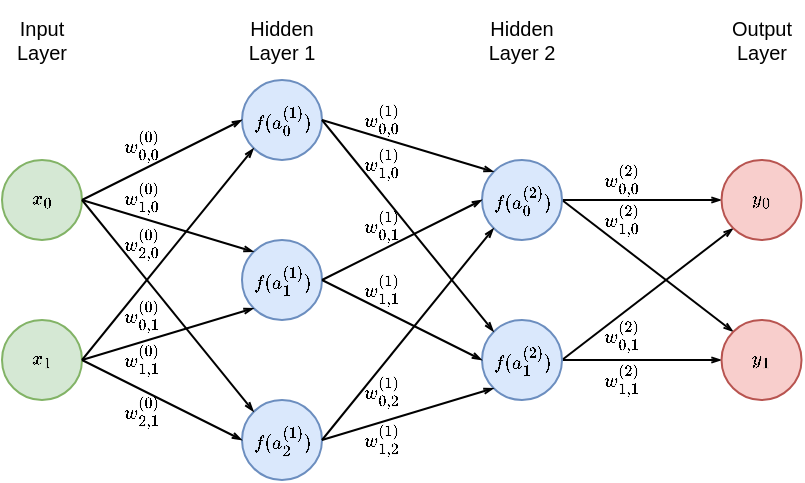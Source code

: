 <mxfile version="12.2.7" type="device" pages="1"><diagram id="kJ30bE3tV9oU-69FNDWV" name="Page-1"><mxGraphModel dx="868" dy="401" grid="1" gridSize="10" guides="1" tooltips="1" connect="1" arrows="1" fold="1" page="1" pageScale="1" pageWidth="600" pageHeight="320" math="1" shadow="0"><root><mxCell id="0"/><mxCell id="1" parent="0"/><mxCell id="19spOxMA0tif2td_RBDZ-55" value="$$w_{2,0}^{(0)}&lt;br&gt;$$" style="text;html=1;strokeColor=none;fillColor=none;align=center;verticalAlign=middle;whiteSpace=wrap;rounded=0;fontSize=8;" parent="1" vertex="1"><mxGeometry x="160" y="152" width="20" height="20" as="geometry"/></mxCell><mxCell id="19spOxMA0tif2td_RBDZ-56" value="Hidden Layer 1" style="text;html=1;strokeColor=none;fillColor=none;align=center;verticalAlign=middle;whiteSpace=wrap;rounded=0;labelBackgroundColor=#FFFFFF;fontFamily=Helvetica;fontSize=10;fontStyle=0" parent="1" vertex="1"><mxGeometry x="220" y="40" width="40" height="40" as="geometry"/></mxCell><mxCell id="19spOxMA0tif2td_RBDZ-57" value="Input Layer" style="text;html=1;strokeColor=none;fillColor=none;align=center;verticalAlign=middle;whiteSpace=wrap;rounded=0;labelBackgroundColor=#FFFFFF;fontFamily=Helvetica;fontSize=10;fontStyle=0" parent="1" vertex="1"><mxGeometry x="100" y="40" width="40" height="40" as="geometry"/></mxCell><mxCell id="19spOxMA0tif2td_RBDZ-58" value="Output Layer" style="text;html=1;strokeColor=none;fillColor=none;align=center;verticalAlign=middle;whiteSpace=wrap;rounded=0;labelBackgroundColor=#FFFFFF;fontFamily=Helvetica;fontSize=10;fontStyle=0" parent="1" vertex="1"><mxGeometry x="460" y="40" width="40" height="40" as="geometry"/></mxCell><mxCell id="19spOxMA0tif2td_RBDZ-59" value="$$w_{1,0}^{(0)}$$" style="text;html=1;strokeColor=none;fillColor=none;align=center;verticalAlign=middle;whiteSpace=wrap;rounded=0;fontSize=8;" parent="1" vertex="1"><mxGeometry x="160" y="129" width="20" height="20" as="geometry"/></mxCell><mxCell id="19spOxMA0tif2td_RBDZ-60" value="" style="ellipse;whiteSpace=wrap;html=1;aspect=fixed;rounded=0;labelBackgroundColor=#FFFFFF;strokeColor=#82b366;fillColor=#d5e8d4;fontFamily=Helvetica;fontSize=14;align=center;" parent="1" vertex="1"><mxGeometry x="100" y="120" width="40" height="40" as="geometry"/></mxCell><mxCell id="19spOxMA0tif2td_RBDZ-61" value="" style="ellipse;whiteSpace=wrap;html=1;aspect=fixed;rounded=0;labelBackgroundColor=#FFFFFF;strokeColor=#82b366;fillColor=#d5e8d4;fontFamily=Helvetica;fontSize=14;align=center;" parent="1" vertex="1"><mxGeometry x="100" y="200" width="40" height="40" as="geometry"/></mxCell><mxCell id="19spOxMA0tif2td_RBDZ-62" value="" style="ellipse;whiteSpace=wrap;html=1;aspect=fixed;rounded=0;labelBackgroundColor=#FFFFFF;strokeColor=#6c8ebf;fillColor=#dae8fc;fontFamily=Helvetica;fontSize=14;align=center;" parent="1" vertex="1"><mxGeometry x="220" y="160" width="40" height="40" as="geometry"/></mxCell><mxCell id="19spOxMA0tif2td_RBDZ-63" style="edgeStyle=none;rounded=0;html=1;exitX=1;exitY=0.5;entryX=0;entryY=1;labelBackgroundColor=#ffffff;startArrow=none;endArrow=openThin;endFill=0;fontSize=11;entryDx=0;entryDy=0;endSize=3;startSize=3;" parent="1" source="19spOxMA0tif2td_RBDZ-61" target="19spOxMA0tif2td_RBDZ-62" edge="1"><mxGeometry relative="1" as="geometry"/></mxCell><mxCell id="19spOxMA0tif2td_RBDZ-64" value="" style="ellipse;whiteSpace=wrap;html=1;aspect=fixed;rounded=0;labelBackgroundColor=#FFFFFF;strokeColor=#6c8ebf;fillColor=#dae8fc;fontFamily=Helvetica;fontSize=14;align=center;" parent="1" vertex="1"><mxGeometry x="220" y="240" width="40" height="40" as="geometry"/></mxCell><mxCell id="19spOxMA0tif2td_RBDZ-65" value="" style="ellipse;whiteSpace=wrap;html=1;aspect=fixed;rounded=0;labelBackgroundColor=#FFFFFF;strokeColor=#6c8ebf;fillColor=#dae8fc;fontFamily=Helvetica;fontSize=14;align=center;" parent="1" vertex="1"><mxGeometry x="220" y="80" width="40" height="40" as="geometry"/></mxCell><mxCell id="19spOxMA0tif2td_RBDZ-66" style="edgeStyle=orthogonalEdgeStyle;rounded=0;orthogonalLoop=1;jettySize=auto;html=1;exitX=1;exitY=0.5;exitDx=0;exitDy=0;entryX=0;entryY=0.5;entryDx=0;entryDy=0;endArrow=openThin;endFill=0;endSize=3;startSize=3;" parent="1" source="19spOxMA0tif2td_RBDZ-68" target="19spOxMA0tif2td_RBDZ-98" edge="1"><mxGeometry relative="1" as="geometry"/></mxCell><mxCell id="19spOxMA0tif2td_RBDZ-67" style="edgeStyle=none;rounded=0;orthogonalLoop=1;jettySize=auto;html=1;exitX=1;exitY=0.5;exitDx=0;exitDy=0;entryX=0;entryY=0;entryDx=0;entryDy=0;startSize=3;endArrow=openThin;endFill=0;endSize=3;" parent="1" source="19spOxMA0tif2td_RBDZ-68" target="19spOxMA0tif2td_RBDZ-99" edge="1"><mxGeometry relative="1" as="geometry"/></mxCell><mxCell id="19spOxMA0tif2td_RBDZ-68" value="" style="ellipse;whiteSpace=wrap;html=1;aspect=fixed;rounded=0;labelBackgroundColor=#FFFFFF;strokeColor=#6c8ebf;fillColor=#dae8fc;fontFamily=Helvetica;fontSize=14;align=center;" parent="1" vertex="1"><mxGeometry x="340" y="120" width="40" height="40" as="geometry"/></mxCell><mxCell id="19spOxMA0tif2td_RBDZ-69" style="edgeStyle=orthogonalEdgeStyle;rounded=0;orthogonalLoop=1;jettySize=auto;html=1;exitX=1;exitY=0.5;exitDx=0;exitDy=0;entryX=0;entryY=0.5;entryDx=0;entryDy=0;startSize=3;endArrow=openThin;endFill=0;endSize=3;" parent="1" source="19spOxMA0tif2td_RBDZ-71" target="19spOxMA0tif2td_RBDZ-99" edge="1"><mxGeometry relative="1" as="geometry"/></mxCell><mxCell id="19spOxMA0tif2td_RBDZ-70" style="rounded=0;orthogonalLoop=1;jettySize=auto;html=1;exitX=1;exitY=0.5;exitDx=0;exitDy=0;entryX=0;entryY=1;entryDx=0;entryDy=0;startSize=3;endArrow=openThin;endFill=0;endSize=3;" parent="1" source="19spOxMA0tif2td_RBDZ-71" target="19spOxMA0tif2td_RBDZ-98" edge="1"><mxGeometry relative="1" as="geometry"/></mxCell><mxCell id="19spOxMA0tif2td_RBDZ-71" value="" style="ellipse;whiteSpace=wrap;html=1;aspect=fixed;rounded=0;labelBackgroundColor=#FFFFFF;strokeColor=#6c8ebf;fillColor=#dae8fc;fontFamily=Helvetica;fontSize=14;align=center;" parent="1" vertex="1"><mxGeometry x="340" y="200" width="40" height="40" as="geometry"/></mxCell><mxCell id="19spOxMA0tif2td_RBDZ-72" style="rounded=0;html=1;exitX=1;exitY=0.5;entryX=0;entryY=0;labelBackgroundColor=#ffffff;startArrow=none;endArrow=openThin;endFill=0;fontFamily=Helvetica;fontSize=11;endSize=3;startSize=3;" parent="1" source="19spOxMA0tif2td_RBDZ-60" target="19spOxMA0tif2td_RBDZ-62" edge="1"><mxGeometry relative="1" as="geometry"><mxPoint x="150" y="165" as="sourcePoint"/><mxPoint x="230" y="125" as="targetPoint"/></mxGeometry></mxCell><mxCell id="19spOxMA0tif2td_RBDZ-73" style="rounded=0;html=1;exitX=1;exitY=0.5;entryX=0;entryY=0.5;labelBackgroundColor=#ffffff;startArrow=none;endArrow=openThin;endFill=0;fontFamily=Helvetica;fontSize=11;endSize=3;startSize=3;" parent="1" source="19spOxMA0tif2td_RBDZ-60" target="19spOxMA0tif2td_RBDZ-65" edge="1"><mxGeometry relative="1" as="geometry"/></mxCell><mxCell id="19spOxMA0tif2td_RBDZ-74" style="rounded=0;html=1;exitX=1;exitY=0.5;entryX=0;entryY=0;labelBackgroundColor=#ffffff;startArrow=none;endArrow=openThin;endFill=0;fontFamily=Helvetica;fontSize=11;endSize=3;startSize=3;" parent="1" source="19spOxMA0tif2td_RBDZ-60" target="19spOxMA0tif2td_RBDZ-64" edge="1"><mxGeometry relative="1" as="geometry"><mxPoint x="160" y="175" as="sourcePoint"/><mxPoint x="240" y="135" as="targetPoint"/></mxGeometry></mxCell><mxCell id="19spOxMA0tif2td_RBDZ-75" style="rounded=0;html=1;exitX=1;exitY=0.5;labelBackgroundColor=#ffffff;startArrow=none;endArrow=openThin;endFill=0;fontFamily=Helvetica;fontSize=11;entryX=0;entryY=0.5;entryDx=0;entryDy=0;endSize=3;startSize=3;" parent="1" source="19spOxMA0tif2td_RBDZ-61" target="19spOxMA0tif2td_RBDZ-64" edge="1"><mxGeometry relative="1" as="geometry"><mxPoint x="170" y="185" as="sourcePoint"/><mxPoint x="220" y="275" as="targetPoint"/></mxGeometry></mxCell><mxCell id="19spOxMA0tif2td_RBDZ-76" style="edgeStyle=none;rounded=0;html=1;exitX=1;exitY=0.5;entryX=0;entryY=1;labelBackgroundColor=#ffffff;startArrow=none;endArrow=openThin;endFill=0;fontSize=11;endSize=3;startSize=3;" parent="1" source="19spOxMA0tif2td_RBDZ-61" target="19spOxMA0tif2td_RBDZ-65" edge="1"><mxGeometry relative="1" as="geometry"><mxPoint x="150" y="245" as="sourcePoint"/><mxPoint x="230" y="205" as="targetPoint"/></mxGeometry></mxCell><mxCell id="19spOxMA0tif2td_RBDZ-77" style="edgeStyle=none;rounded=0;html=1;exitX=1;exitY=0.5;entryX=0;entryY=0.5;labelBackgroundColor=#ffffff;startArrow=none;endArrow=openThin;endFill=0;fontSize=11;endSize=3;startSize=3;" parent="1" source="19spOxMA0tif2td_RBDZ-62" target="19spOxMA0tif2td_RBDZ-68" edge="1"><mxGeometry relative="1" as="geometry"/></mxCell><mxCell id="19spOxMA0tif2td_RBDZ-78" style="edgeStyle=none;rounded=0;html=1;exitX=1;exitY=0.5;labelBackgroundColor=#ffffff;startArrow=none;endArrow=openThin;endFill=0;fontSize=11;entryX=0;entryY=0;entryDx=0;entryDy=0;endSize=3;startSize=3;" parent="1" source="19spOxMA0tif2td_RBDZ-65" target="19spOxMA0tif2td_RBDZ-68" edge="1"><mxGeometry relative="1" as="geometry"/></mxCell><mxCell id="19spOxMA0tif2td_RBDZ-79" style="edgeStyle=none;rounded=0;html=1;exitX=1;exitY=0.5;labelBackgroundColor=#ffffff;startArrow=none;endArrow=openThin;endFill=0;fontSize=11;entryX=0;entryY=0;entryDx=0;entryDy=0;endSize=3;startSize=3;" parent="1" source="19spOxMA0tif2td_RBDZ-65" target="19spOxMA0tif2td_RBDZ-71" edge="1"><mxGeometry relative="1" as="geometry"><mxPoint x="270" y="125" as="sourcePoint"/><mxPoint x="356" y="221" as="targetPoint"/></mxGeometry></mxCell><mxCell id="19spOxMA0tif2td_RBDZ-80" style="edgeStyle=none;rounded=0;html=1;exitX=1;exitY=0.5;entryX=0;entryY=1;labelBackgroundColor=#ffffff;startArrow=none;endArrow=openThin;endFill=0;fontSize=11;entryDx=0;entryDy=0;endSize=3;startSize=3;" parent="1" source="19spOxMA0tif2td_RBDZ-64" target="19spOxMA0tif2td_RBDZ-68" edge="1"><mxGeometry relative="1" as="geometry"><mxPoint x="270" y="285" as="sourcePoint"/><mxPoint x="350" y="285" as="targetPoint"/></mxGeometry></mxCell><mxCell id="19spOxMA0tif2td_RBDZ-81" style="edgeStyle=none;rounded=0;html=1;exitX=1;exitY=0.5;entryX=0;entryY=0.5;labelBackgroundColor=#ffffff;startArrow=none;endArrow=openThin;endFill=0;fontSize=11;entryDx=0;entryDy=0;endSize=3;startSize=3;" parent="1" source="19spOxMA0tif2td_RBDZ-62" target="19spOxMA0tif2td_RBDZ-71" edge="1"><mxGeometry relative="1" as="geometry"><mxPoint x="270" y="205" as="sourcePoint"/><mxPoint x="350" y="205" as="targetPoint"/></mxGeometry></mxCell><mxCell id="19spOxMA0tif2td_RBDZ-82" style="edgeStyle=none;rounded=0;html=1;exitX=1;exitY=0.5;entryX=0;entryY=1;labelBackgroundColor=#ffffff;startArrow=none;endArrow=openThin;endFill=0;fontSize=11;entryDx=0;entryDy=0;endSize=3;startSize=3;" parent="1" source="19spOxMA0tif2td_RBDZ-64" target="19spOxMA0tif2td_RBDZ-71" edge="1"><mxGeometry relative="1" as="geometry"/></mxCell><mxCell id="19spOxMA0tif2td_RBDZ-83" value="$$w_{0,0}^{(0)}$$" style="text;html=1;strokeColor=none;fillColor=none;align=center;verticalAlign=middle;whiteSpace=wrap;rounded=0;fontSize=8;labelBorderColor=none;" parent="1" vertex="1"><mxGeometry x="160" y="103" width="20" height="20" as="geometry"/></mxCell><mxCell id="19spOxMA0tif2td_RBDZ-84" value="$$w_{0,0}^{(1)}&lt;br&gt;$$" style="text;html=1;strokeColor=none;fillColor=none;align=center;verticalAlign=middle;whiteSpace=wrap;rounded=0;fontSize=8;labelBorderColor=none;" parent="1" vertex="1"><mxGeometry x="280" y="90" width="20" height="20" as="geometry"/></mxCell><mxCell id="19spOxMA0tif2td_RBDZ-85" value="$$w_{0,1}^{(0)}&lt;br&gt;$$" style="text;html=1;strokeColor=none;fillColor=none;align=center;verticalAlign=middle;whiteSpace=wrap;rounded=0;fontSize=8;" parent="1" vertex="1"><mxGeometry x="160" y="188" width="20" height="20" as="geometry"/></mxCell><mxCell id="19spOxMA0tif2td_RBDZ-86" value="$$w_{1,1}^{(0)}&lt;br&gt;$$" style="text;html=1;strokeColor=none;fillColor=none;align=center;verticalAlign=middle;whiteSpace=wrap;rounded=0;fontSize=8;" parent="1" vertex="1"><mxGeometry x="160" y="210" width="20" height="20" as="geometry"/></mxCell><mxCell id="19spOxMA0tif2td_RBDZ-87" value="$$w_{2,1}^{(0)}&lt;br&gt;$$" style="text;html=1;strokeColor=none;fillColor=none;align=center;verticalAlign=middle;whiteSpace=wrap;rounded=0;fontSize=8;" parent="1" vertex="1"><mxGeometry x="160" y="236" width="20" height="20" as="geometry"/></mxCell><mxCell id="19spOxMA0tif2td_RBDZ-88" value="$$w_{1,0}^{(1)}&lt;br&gt;$$" style="text;html=1;strokeColor=none;fillColor=none;align=center;verticalAlign=middle;whiteSpace=wrap;rounded=0;fontSize=8;labelBorderColor=none;" parent="1" vertex="1"><mxGeometry x="280" y="112" width="20" height="20" as="geometry"/></mxCell><mxCell id="19spOxMA0tif2td_RBDZ-89" value="$$w_{0,1}^{(1)}&lt;br&gt;$$" style="text;html=1;strokeColor=none;fillColor=none;align=center;verticalAlign=middle;whiteSpace=wrap;rounded=0;fontSize=8;labelBorderColor=none;" parent="1" vertex="1"><mxGeometry x="280" y="143" width="20" height="20" as="geometry"/></mxCell><mxCell id="19spOxMA0tif2td_RBDZ-90" value="$$w_{1,1}^{(1)}&lt;br&gt;$$" style="text;html=1;strokeColor=none;fillColor=none;align=center;verticalAlign=middle;whiteSpace=wrap;rounded=0;fontSize=8;labelBorderColor=none;" parent="1" vertex="1"><mxGeometry x="280" y="175" width="20" height="20" as="geometry"/></mxCell><mxCell id="19spOxMA0tif2td_RBDZ-91" value="$$w_{0,2}^{(1)}&lt;br&gt;$$" style="text;html=1;strokeColor=none;fillColor=none;align=center;verticalAlign=middle;whiteSpace=wrap;rounded=0;fontSize=8;labelBorderColor=none;" parent="1" vertex="1"><mxGeometry x="280" y="226" width="20" height="20" as="geometry"/></mxCell><mxCell id="19spOxMA0tif2td_RBDZ-92" value="$$w_{1,2}^{(1)}&lt;br&gt;$$" style="text;html=1;strokeColor=none;fillColor=none;align=center;verticalAlign=middle;whiteSpace=wrap;rounded=0;fontSize=8;labelBorderColor=none;" parent="1" vertex="1"><mxGeometry x="280" y="250" width="20" height="20" as="geometry"/></mxCell><mxCell id="19spOxMA0tif2td_RBDZ-93" value="$$x_0$$" style="text;html=1;strokeColor=none;fillColor=none;align=center;verticalAlign=middle;whiteSpace=wrap;rounded=0;fontSize=8;labelBorderColor=none;" parent="1" vertex="1"><mxGeometry x="110" y="130" width="20" height="20" as="geometry"/></mxCell><mxCell id="19spOxMA0tif2td_RBDZ-94" value="$$x_1$$" style="text;html=1;strokeColor=none;fillColor=none;align=center;verticalAlign=middle;whiteSpace=wrap;rounded=0;fontSize=8;labelBorderColor=none;" parent="1" vertex="1"><mxGeometry x="110" y="210" width="20" height="20" as="geometry"/></mxCell><mxCell id="19spOxMA0tif2td_RBDZ-95" value="$$f(a_0^{(1)})$$" style="text;html=1;strokeColor=none;fillColor=none;align=center;verticalAlign=middle;whiteSpace=wrap;rounded=0;fontSize=8;labelBorderColor=none;" parent="1" vertex="1"><mxGeometry x="225" y="90" width="30" height="20" as="geometry"/></mxCell><mxCell id="19spOxMA0tif2td_RBDZ-96" value="$$f(a_1^{(1)}&lt;br&gt;)$$" style="text;html=1;strokeColor=none;fillColor=none;align=center;verticalAlign=middle;whiteSpace=wrap;rounded=0;fontSize=8;labelBorderColor=none;" parent="1" vertex="1"><mxGeometry x="225" y="170" width="30" height="20" as="geometry"/></mxCell><mxCell id="19spOxMA0tif2td_RBDZ-97" value="$$f(a_2^{(1)}&lt;br&gt;)$$" style="text;html=1;strokeColor=none;fillColor=none;align=center;verticalAlign=middle;whiteSpace=wrap;rounded=0;fontSize=8;labelBorderColor=none;" parent="1" vertex="1"><mxGeometry x="225" y="250" width="30" height="20" as="geometry"/></mxCell><mxCell id="19spOxMA0tif2td_RBDZ-98" value="" style="ellipse;whiteSpace=wrap;html=1;aspect=fixed;rounded=0;labelBackgroundColor=#FFFFFF;strokeColor=#b85450;fillColor=#f8cecc;fontFamily=Helvetica;fontSize=14;align=center;" parent="1" vertex="1"><mxGeometry x="459.762" y="120" width="40" height="40" as="geometry"/></mxCell><mxCell id="19spOxMA0tif2td_RBDZ-99" value="" style="ellipse;whiteSpace=wrap;html=1;aspect=fixed;rounded=0;labelBackgroundColor=#FFFFFF;strokeColor=#b85450;fillColor=#f8cecc;fontFamily=Helvetica;fontSize=14;align=center;" parent="1" vertex="1"><mxGeometry x="459.762" y="200" width="40" height="40" as="geometry"/></mxCell><mxCell id="19spOxMA0tif2td_RBDZ-100" value="$$y_0$$" style="text;html=1;strokeColor=none;fillColor=none;align=center;verticalAlign=middle;whiteSpace=wrap;rounded=0;fontSize=8;labelBorderColor=none;" parent="1" vertex="1"><mxGeometry x="464.762" y="130" width="30" height="20" as="geometry"/></mxCell><mxCell id="19spOxMA0tif2td_RBDZ-101" value="$$y_1$$" style="text;html=1;strokeColor=none;fillColor=none;align=center;verticalAlign=middle;whiteSpace=wrap;rounded=0;fontSize=8;labelBorderColor=none;" parent="1" vertex="1"><mxGeometry x="464.762" y="210" width="30" height="20" as="geometry"/></mxCell><mxCell id="19spOxMA0tif2td_RBDZ-102" value="$$f(a_0^{(2)})$$" style="text;html=1;strokeColor=none;fillColor=none;align=center;verticalAlign=middle;whiteSpace=wrap;rounded=0;fontSize=8;labelBorderColor=none;" parent="1" vertex="1"><mxGeometry x="345" y="130" width="30" height="20" as="geometry"/></mxCell><mxCell id="19spOxMA0tif2td_RBDZ-103" value="$$f(a_1^{(2)})$$" style="text;html=1;strokeColor=none;fillColor=none;align=center;verticalAlign=middle;whiteSpace=wrap;rounded=0;fontSize=8;labelBorderColor=none;" parent="1" vertex="1"><mxGeometry x="345" y="210" width="30" height="20" as="geometry"/></mxCell><mxCell id="19spOxMA0tif2td_RBDZ-104" value="Hidden&lt;br&gt;Layer 2" style="text;html=1;strokeColor=none;fillColor=none;align=center;verticalAlign=middle;whiteSpace=wrap;rounded=0;labelBackgroundColor=#FFFFFF;fontFamily=Helvetica;fontSize=10;fontStyle=0" parent="1" vertex="1"><mxGeometry x="340" y="40" width="40" height="40" as="geometry"/></mxCell><mxCell id="19spOxMA0tif2td_RBDZ-105" value="$$w_{0,0}^{(2)}&lt;br&gt;$$" style="text;html=1;strokeColor=none;fillColor=none;align=center;verticalAlign=middle;whiteSpace=wrap;rounded=0;fontSize=8;labelBorderColor=none;" parent="1" vertex="1"><mxGeometry x="400" y="120" width="20" height="20" as="geometry"/></mxCell><mxCell id="19spOxMA0tif2td_RBDZ-106" value="$$w_{1,0}^{(2)}&lt;br&gt;$$" style="text;html=1;strokeColor=none;fillColor=none;align=center;verticalAlign=middle;whiteSpace=wrap;rounded=0;fontSize=8;labelBorderColor=none;" parent="1" vertex="1"><mxGeometry x="400" y="140" width="20" height="20" as="geometry"/></mxCell><mxCell id="19spOxMA0tif2td_RBDZ-107" value="$$w_{0,1}^{(2)}&lt;br&gt;$$" style="text;html=1;strokeColor=none;fillColor=none;align=center;verticalAlign=middle;whiteSpace=wrap;rounded=0;fontSize=8;labelBorderColor=none;" parent="1" vertex="1"><mxGeometry x="400" y="198" width="20" height="20" as="geometry"/></mxCell><mxCell id="19spOxMA0tif2td_RBDZ-108" value="$$w_{1,1}^{(2)}&lt;br&gt;$$" style="text;html=1;strokeColor=none;fillColor=none;align=center;verticalAlign=middle;whiteSpace=wrap;rounded=0;fontSize=8;labelBorderColor=none;" parent="1" vertex="1"><mxGeometry x="400" y="220" width="20" height="20" as="geometry"/></mxCell></root></mxGraphModel></diagram></mxfile>
